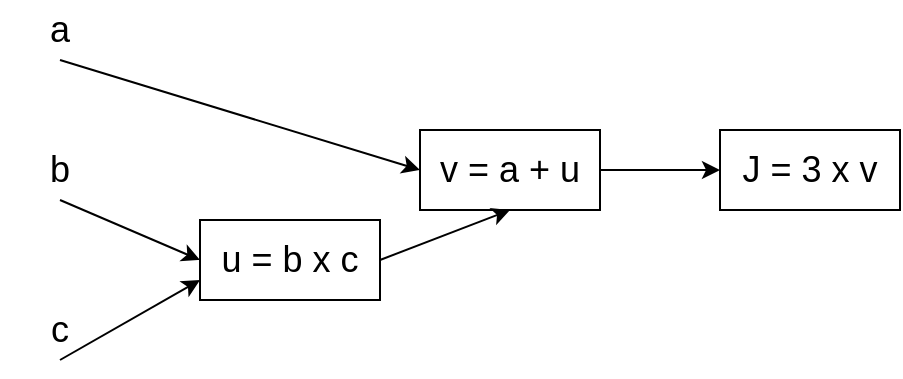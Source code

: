 <mxfile version="24.7.7">
  <diagram name="Page-1" id="HQMygzDaGYlCadJsfDkU">
    <mxGraphModel dx="1434" dy="827" grid="1" gridSize="10" guides="1" tooltips="1" connect="1" arrows="1" fold="1" page="1" pageScale="1" pageWidth="827" pageHeight="1169" math="0" shadow="0">
      <root>
        <mxCell id="0" />
        <mxCell id="1" parent="0" />
        <mxCell id="-9ES2fPpeawB7Ic0LZ5_-32" value="a" style="text;html=1;align=center;verticalAlign=middle;whiteSpace=wrap;rounded=0;fontSize=18;" vertex="1" parent="1">
          <mxGeometry x="140" y="170" width="60" height="30" as="geometry" />
        </mxCell>
        <mxCell id="-9ES2fPpeawB7Ic0LZ5_-33" value="b" style="text;html=1;align=center;verticalAlign=middle;whiteSpace=wrap;rounded=0;fontSize=18;" vertex="1" parent="1">
          <mxGeometry x="140" y="240" width="60" height="30" as="geometry" />
        </mxCell>
        <mxCell id="-9ES2fPpeawB7Ic0LZ5_-34" value="c" style="text;html=1;align=center;verticalAlign=middle;whiteSpace=wrap;rounded=0;fontSize=18;" vertex="1" parent="1">
          <mxGeometry x="140" y="320" width="60" height="30" as="geometry" />
        </mxCell>
        <mxCell id="-9ES2fPpeawB7Ic0LZ5_-35" value="u = b x c" style="rounded=0;whiteSpace=wrap;html=1;fontSize=18;" vertex="1" parent="1">
          <mxGeometry x="240" y="280" width="90" height="40" as="geometry" />
        </mxCell>
        <mxCell id="-9ES2fPpeawB7Ic0LZ5_-36" value="v = a + u" style="rounded=0;whiteSpace=wrap;html=1;fontSize=18;" vertex="1" parent="1">
          <mxGeometry x="350" y="235" width="90" height="40" as="geometry" />
        </mxCell>
        <mxCell id="-9ES2fPpeawB7Ic0LZ5_-37" value="J = 3 x v" style="rounded=0;whiteSpace=wrap;html=1;fontSize=18;" vertex="1" parent="1">
          <mxGeometry x="500" y="235" width="90" height="40" as="geometry" />
        </mxCell>
        <mxCell id="-9ES2fPpeawB7Ic0LZ5_-38" value="" style="endArrow=classic;html=1;rounded=0;entryX=0;entryY=0.5;entryDx=0;entryDy=0;exitX=0.5;exitY=1;exitDx=0;exitDy=0;" edge="1" parent="1" source="-9ES2fPpeawB7Ic0LZ5_-33" target="-9ES2fPpeawB7Ic0LZ5_-35">
          <mxGeometry width="50" height="50" relative="1" as="geometry">
            <mxPoint x="390" y="450" as="sourcePoint" />
            <mxPoint x="440" y="400" as="targetPoint" />
          </mxGeometry>
        </mxCell>
        <mxCell id="-9ES2fPpeawB7Ic0LZ5_-39" value="" style="endArrow=classic;html=1;rounded=0;exitX=0.5;exitY=1;exitDx=0;exitDy=0;entryX=0;entryY=0.75;entryDx=0;entryDy=0;" edge="1" parent="1" source="-9ES2fPpeawB7Ic0LZ5_-34" target="-9ES2fPpeawB7Ic0LZ5_-35">
          <mxGeometry width="50" height="50" relative="1" as="geometry">
            <mxPoint x="390" y="450" as="sourcePoint" />
            <mxPoint x="440" y="400" as="targetPoint" />
          </mxGeometry>
        </mxCell>
        <mxCell id="-9ES2fPpeawB7Ic0LZ5_-40" value="" style="endArrow=classic;html=1;rounded=0;exitX=0.5;exitY=1;exitDx=0;exitDy=0;entryX=0;entryY=0.5;entryDx=0;entryDy=0;" edge="1" parent="1" source="-9ES2fPpeawB7Ic0LZ5_-32" target="-9ES2fPpeawB7Ic0LZ5_-36">
          <mxGeometry width="50" height="50" relative="1" as="geometry">
            <mxPoint x="390" y="450" as="sourcePoint" />
            <mxPoint x="440" y="400" as="targetPoint" />
          </mxGeometry>
        </mxCell>
        <mxCell id="-9ES2fPpeawB7Ic0LZ5_-42" value="" style="endArrow=classic;html=1;rounded=0;exitX=1;exitY=0.5;exitDx=0;exitDy=0;entryX=0.5;entryY=1;entryDx=0;entryDy=0;" edge="1" parent="1" source="-9ES2fPpeawB7Ic0LZ5_-35" target="-9ES2fPpeawB7Ic0LZ5_-36">
          <mxGeometry width="50" height="50" relative="1" as="geometry">
            <mxPoint x="390" y="450" as="sourcePoint" />
            <mxPoint x="440" y="400" as="targetPoint" />
          </mxGeometry>
        </mxCell>
        <mxCell id="-9ES2fPpeawB7Ic0LZ5_-43" value="" style="endArrow=classic;html=1;rounded=0;exitX=1;exitY=0.5;exitDx=0;exitDy=0;entryX=0;entryY=0.5;entryDx=0;entryDy=0;" edge="1" parent="1" source="-9ES2fPpeawB7Ic0LZ5_-36" target="-9ES2fPpeawB7Ic0LZ5_-37">
          <mxGeometry width="50" height="50" relative="1" as="geometry">
            <mxPoint x="390" y="450" as="sourcePoint" />
            <mxPoint x="440" y="400" as="targetPoint" />
          </mxGeometry>
        </mxCell>
      </root>
    </mxGraphModel>
  </diagram>
</mxfile>
